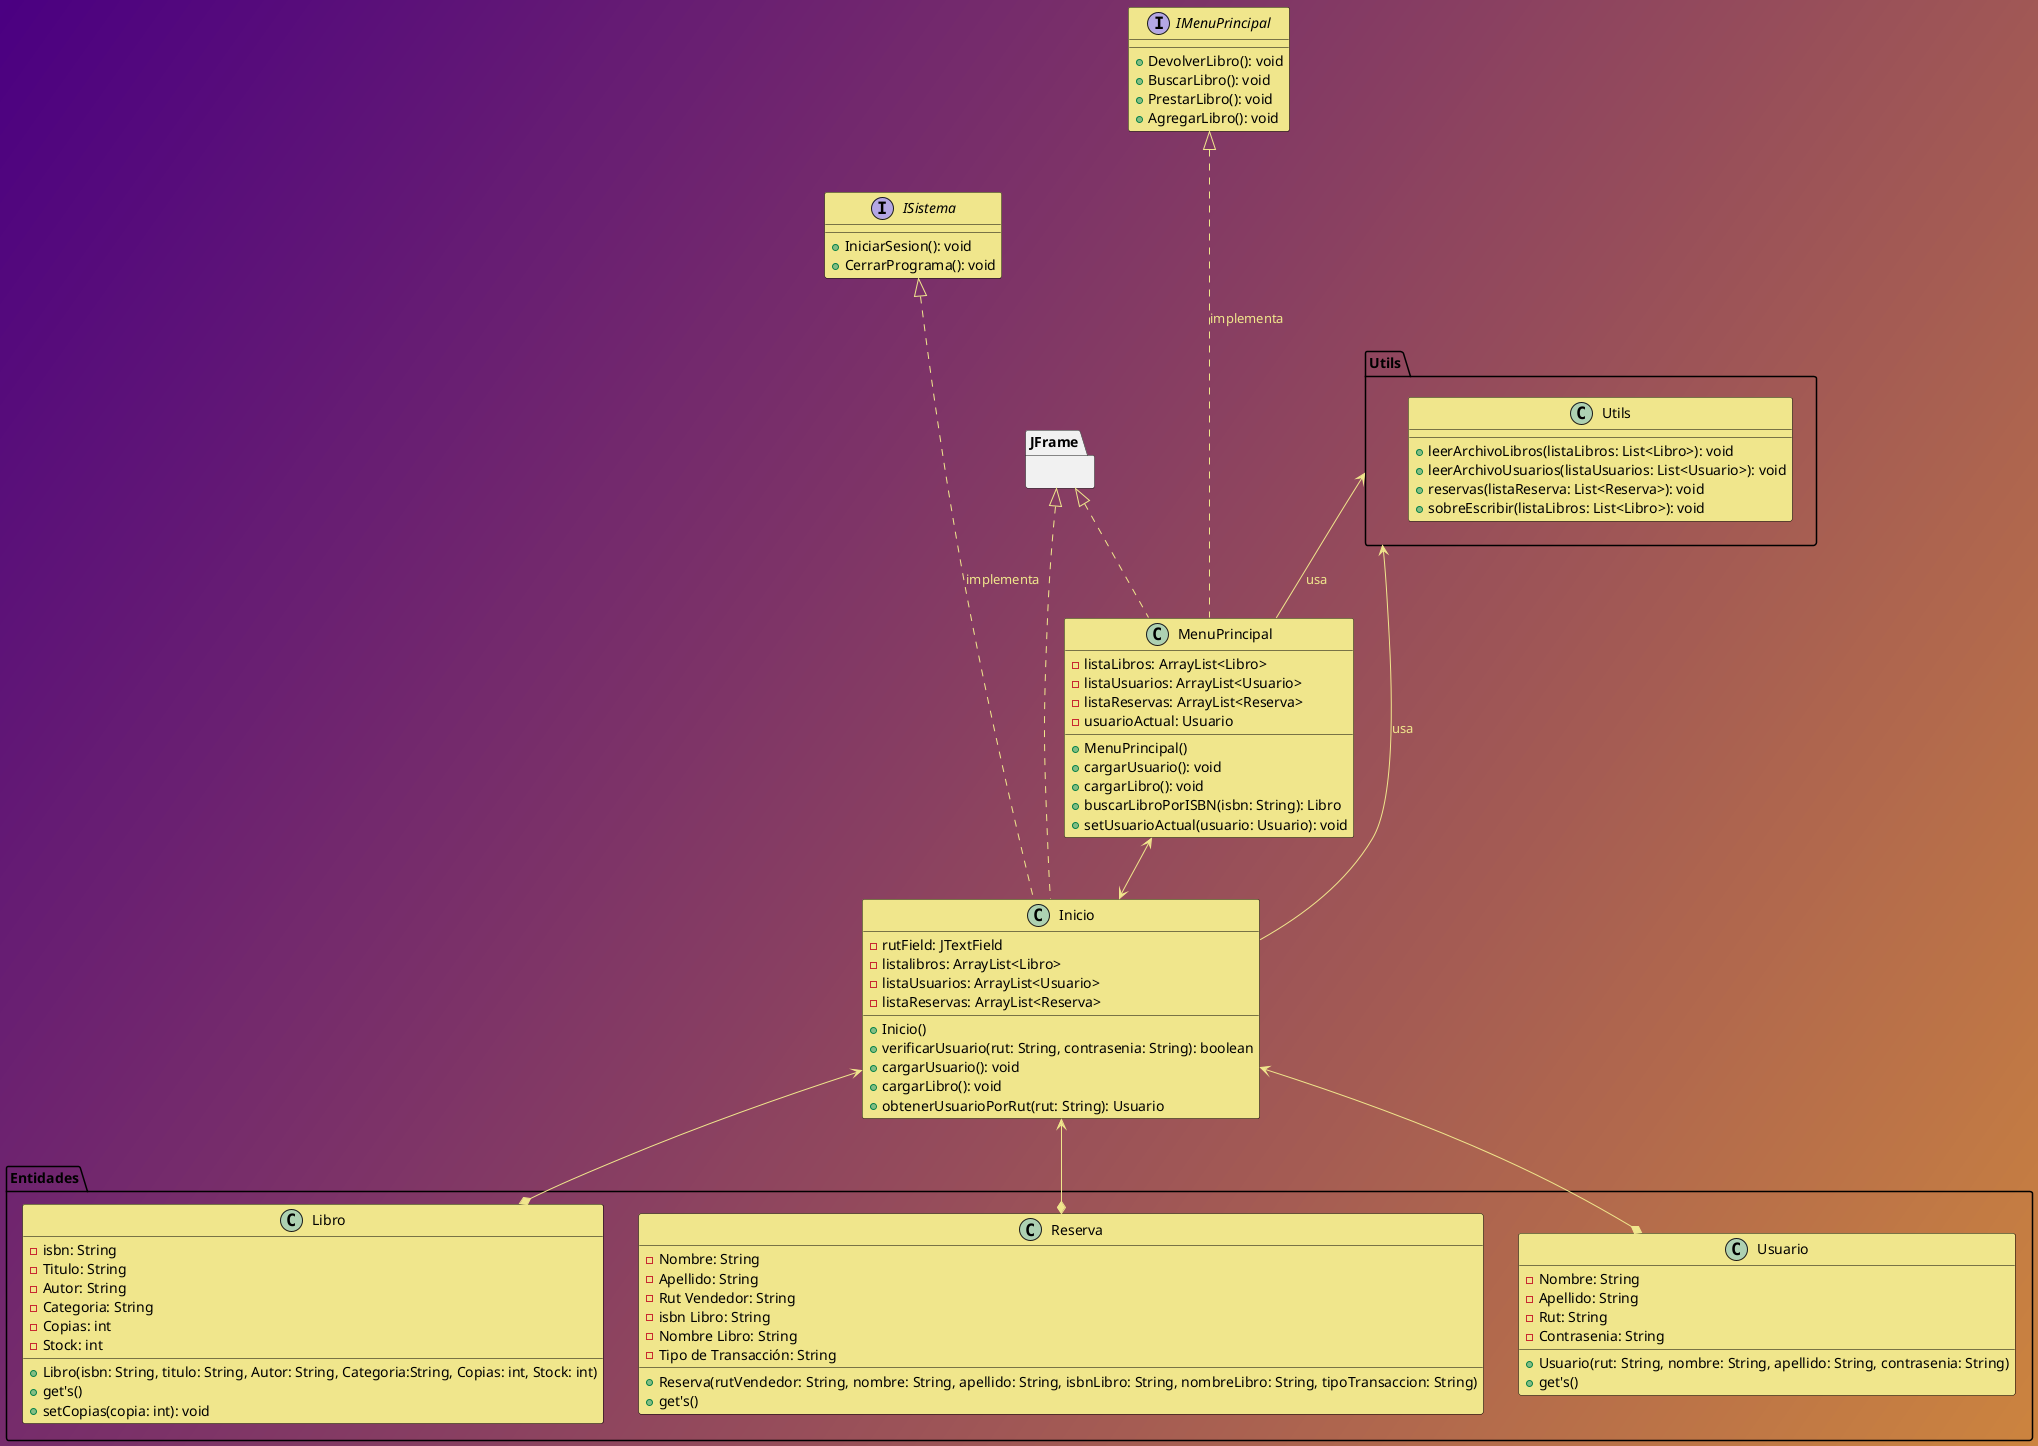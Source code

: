 @startuml
skinparam backgroundcolor indigo/peru
skinparam shadowing<<with_shadow>> true
skinparam classBackgroundColor khaki
skinparam sequence {
ArrowColor Khaki
ArrowFontColor Khaki
}
skinparam class {
BorderColor black
}


Package JFrame{
}

Interface IMenuPrincipal
{
+DevolverLibro(): void
+BuscarLibro(): void
+PrestarLibro(): void
+AgregarLibro(): void
}

Interface ISistema{
+IniciarSesion(): void
+CerrarPrograma(): void
}

package Utils {
Class Utils{
+leerArchivoLibros(listaLibros: List<Libro>): void
+leerArchivoUsuarios(listaUsuarios: List<Usuario>): void
+reservas(listaReserva: List<Reserva>): void
+sobreEscribir(listaLibros: List<Libro>): void

}
}
Class Inicio{
-rutField: JTextField
-listalibros: ArrayList<Libro>
-listaUsuarios: ArrayList<Usuario>
-listaReservas: ArrayList<Reserva>
+Inicio()
+verificarUsuario(rut: String, contrasenia: String): boolean
+cargarUsuario(): void
+cargarLibro(): void
+obtenerUsuarioPorRut(rut: String): Usuario

}

Class MenuPrincipal{
-listaLibros: ArrayList<Libro>
-listaUsuarios: ArrayList<Usuario>
-listaReservas: ArrayList<Reserva>
-usuarioActual: Usuario
+MenuPrincipal()
+cargarUsuario(): void
+cargarLibro(): void
+buscarLibroPorISBN(isbn: String): Libro
+setUsuarioActual(usuario: Usuario): void
}

package Entidades {
Class Libro{
-isbn: String
-Titulo: String
-Autor: String
-Categoria: String
-Copias: int
-Stock: int
+Libro(isbn: String, titulo: String, Autor: String, Categoria:String, Copias: int, Stock: int)
+get's()
+setCopias(copia: int): void
}

Class Reserva{
-Nombre: String
-Apellido: String
-Rut Vendedor: String
-isbn Libro: String
-Nombre Libro: String
-Tipo de Transacción: String
+Reserva(rutVendedor: String, nombre: String, apellido: String, isbnLibro: String, nombreLibro: String, tipoTransaccion: String)
+get's()
}

Class Usuario{
-Nombre: String
-Apellido: String
-Rut: String
-Contrasenia: String
+Usuario(rut: String, nombre: String, apellido: String, contrasenia: String)
+get's()
}
}


Utils <-- MenuPrincipal: usa
Utils <-- Inicio: usa
Inicio <--* Usuario
Inicio <--* Reserva
ISistema <|-..- Inicio: implementa
IMenuPrincipal <|-..- MenuPrincipal: implementa
Inicio <--* Libro
JFrame <|.. Inicio
JFrame <|.. MenuPrincipal
MenuPrincipal <--> Inicio
@enduml